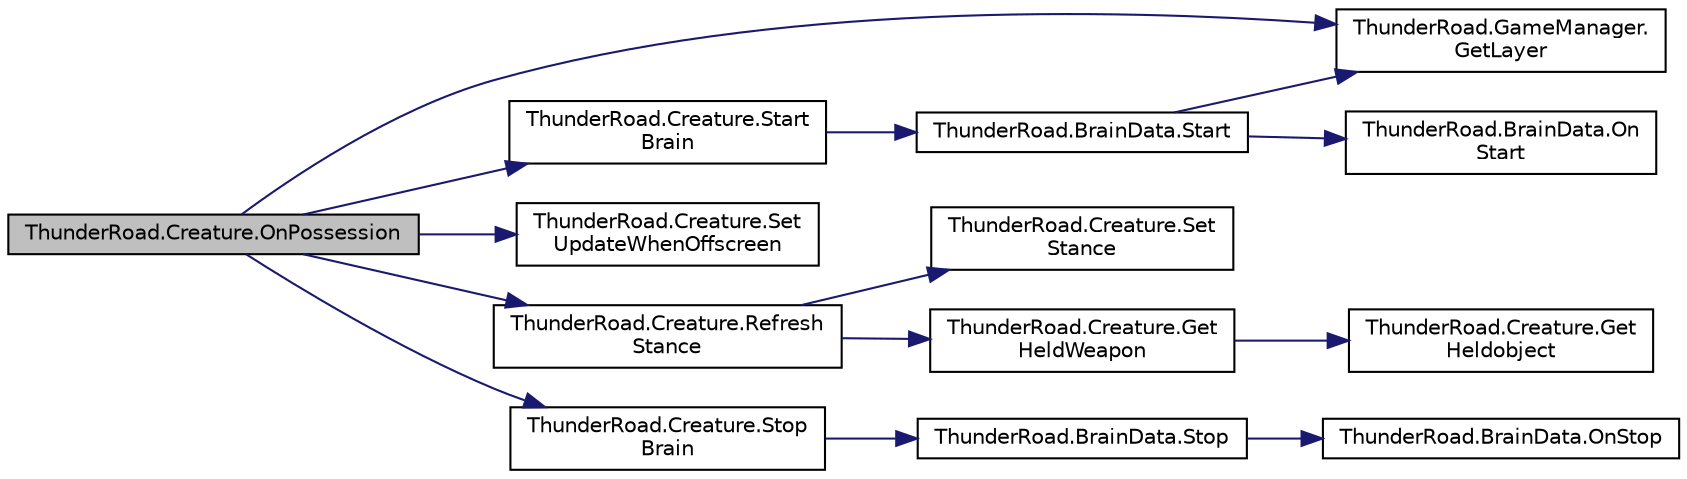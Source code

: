digraph "ThunderRoad.Creature.OnPossession"
{
 // LATEX_PDF_SIZE
  edge [fontname="Helvetica",fontsize="10",labelfontname="Helvetica",labelfontsize="10"];
  node [fontname="Helvetica",fontsize="10",shape=record];
  rankdir="LR";
  Node1 [label="ThunderRoad.Creature.OnPossession",height=0.2,width=0.4,color="black", fillcolor="grey75", style="filled", fontcolor="black",tooltip="Called when [possession]."];
  Node1 -> Node2 [color="midnightblue",fontsize="10",style="solid",fontname="Helvetica"];
  Node2 [label="ThunderRoad.GameManager.\lGetLayer",height=0.2,width=0.4,color="black", fillcolor="white", style="filled",URL="$class_thunder_road_1_1_game_manager.html#a4b7e3521ff92f30374062207b6e30352",tooltip="Gets the layer."];
  Node1 -> Node3 [color="midnightblue",fontsize="10",style="solid",fontname="Helvetica"];
  Node3 [label="ThunderRoad.Creature.Refresh\lStance",height=0.2,width=0.4,color="black", fillcolor="white", style="filled",URL="$class_thunder_road_1_1_creature.html#a8459069890f82398cc10c17dd8761d4e",tooltip="Refreshes the stance."];
  Node3 -> Node4 [color="midnightblue",fontsize="10",style="solid",fontname="Helvetica"];
  Node4 [label="ThunderRoad.Creature.Get\lHeldWeapon",height=0.2,width=0.4,color="black", fillcolor="white", style="filled",URL="$class_thunder_road_1_1_creature.html#a790853480d9afe6be4850fe1be95427a",tooltip="Gets the held weapon."];
  Node4 -> Node5 [color="midnightblue",fontsize="10",style="solid",fontname="Helvetica"];
  Node5 [label="ThunderRoad.Creature.Get\lHeldobject",height=0.2,width=0.4,color="black", fillcolor="white", style="filled",URL="$class_thunder_road_1_1_creature.html#a494221977ba15283dc2d54acd8e9bebf",tooltip="Gets the heldobject."];
  Node3 -> Node6 [color="midnightblue",fontsize="10",style="solid",fontname="Helvetica"];
  Node6 [label="ThunderRoad.Creature.Set\lStance",height=0.2,width=0.4,color="black", fillcolor="white", style="filled",URL="$class_thunder_road_1_1_creature.html#a9fc67a23fb98ffdb85050e4b2de4cd59",tooltip="Sets the stance."];
  Node1 -> Node7 [color="midnightblue",fontsize="10",style="solid",fontname="Helvetica"];
  Node7 [label="ThunderRoad.Creature.Set\lUpdateWhenOffscreen",height=0.2,width=0.4,color="black", fillcolor="white", style="filled",URL="$class_thunder_road_1_1_creature.html#a5d2afee4466c232a3af2243182da6469",tooltip="Sets the update when offscreen."];
  Node1 -> Node8 [color="midnightblue",fontsize="10",style="solid",fontname="Helvetica"];
  Node8 [label="ThunderRoad.Creature.Start\lBrain",height=0.2,width=0.4,color="black", fillcolor="white", style="filled",URL="$class_thunder_road_1_1_creature.html#a4e88ae34a0d0dd09131440c10c8c0552",tooltip="Starts the brain."];
  Node8 -> Node9 [color="midnightblue",fontsize="10",style="solid",fontname="Helvetica"];
  Node9 [label="ThunderRoad.BrainData.Start",height=0.2,width=0.4,color="black", fillcolor="white", style="filled",URL="$class_thunder_road_1_1_brain_data.html#ac8790b99c1d2a6659ffd0618e7b3f89f",tooltip="Starts this instance."];
  Node9 -> Node2 [color="midnightblue",fontsize="10",style="solid",fontname="Helvetica"];
  Node9 -> Node10 [color="midnightblue",fontsize="10",style="solid",fontname="Helvetica"];
  Node10 [label="ThunderRoad.BrainData.On\lStart",height=0.2,width=0.4,color="black", fillcolor="white", style="filled",URL="$class_thunder_road_1_1_brain_data.html#a8d381d3135e00bfaa52088e4f9d7f10b",tooltip="Called when [start]."];
  Node1 -> Node11 [color="midnightblue",fontsize="10",style="solid",fontname="Helvetica"];
  Node11 [label="ThunderRoad.Creature.Stop\lBrain",height=0.2,width=0.4,color="black", fillcolor="white", style="filled",URL="$class_thunder_road_1_1_creature.html#a58bf488bd21fad1f99f06dd88f30a43b",tooltip="Stops the brain."];
  Node11 -> Node12 [color="midnightblue",fontsize="10",style="solid",fontname="Helvetica"];
  Node12 [label="ThunderRoad.BrainData.Stop",height=0.2,width=0.4,color="black", fillcolor="white", style="filled",URL="$class_thunder_road_1_1_brain_data.html#a88521e1da551a8cfeaa08b3592959de5",tooltip="Stops this instance."];
  Node12 -> Node13 [color="midnightblue",fontsize="10",style="solid",fontname="Helvetica"];
  Node13 [label="ThunderRoad.BrainData.OnStop",height=0.2,width=0.4,color="black", fillcolor="white", style="filled",URL="$class_thunder_road_1_1_brain_data.html#a7cef71f5f8916f3aa82e589a35376287",tooltip="Called when [stop]."];
}
